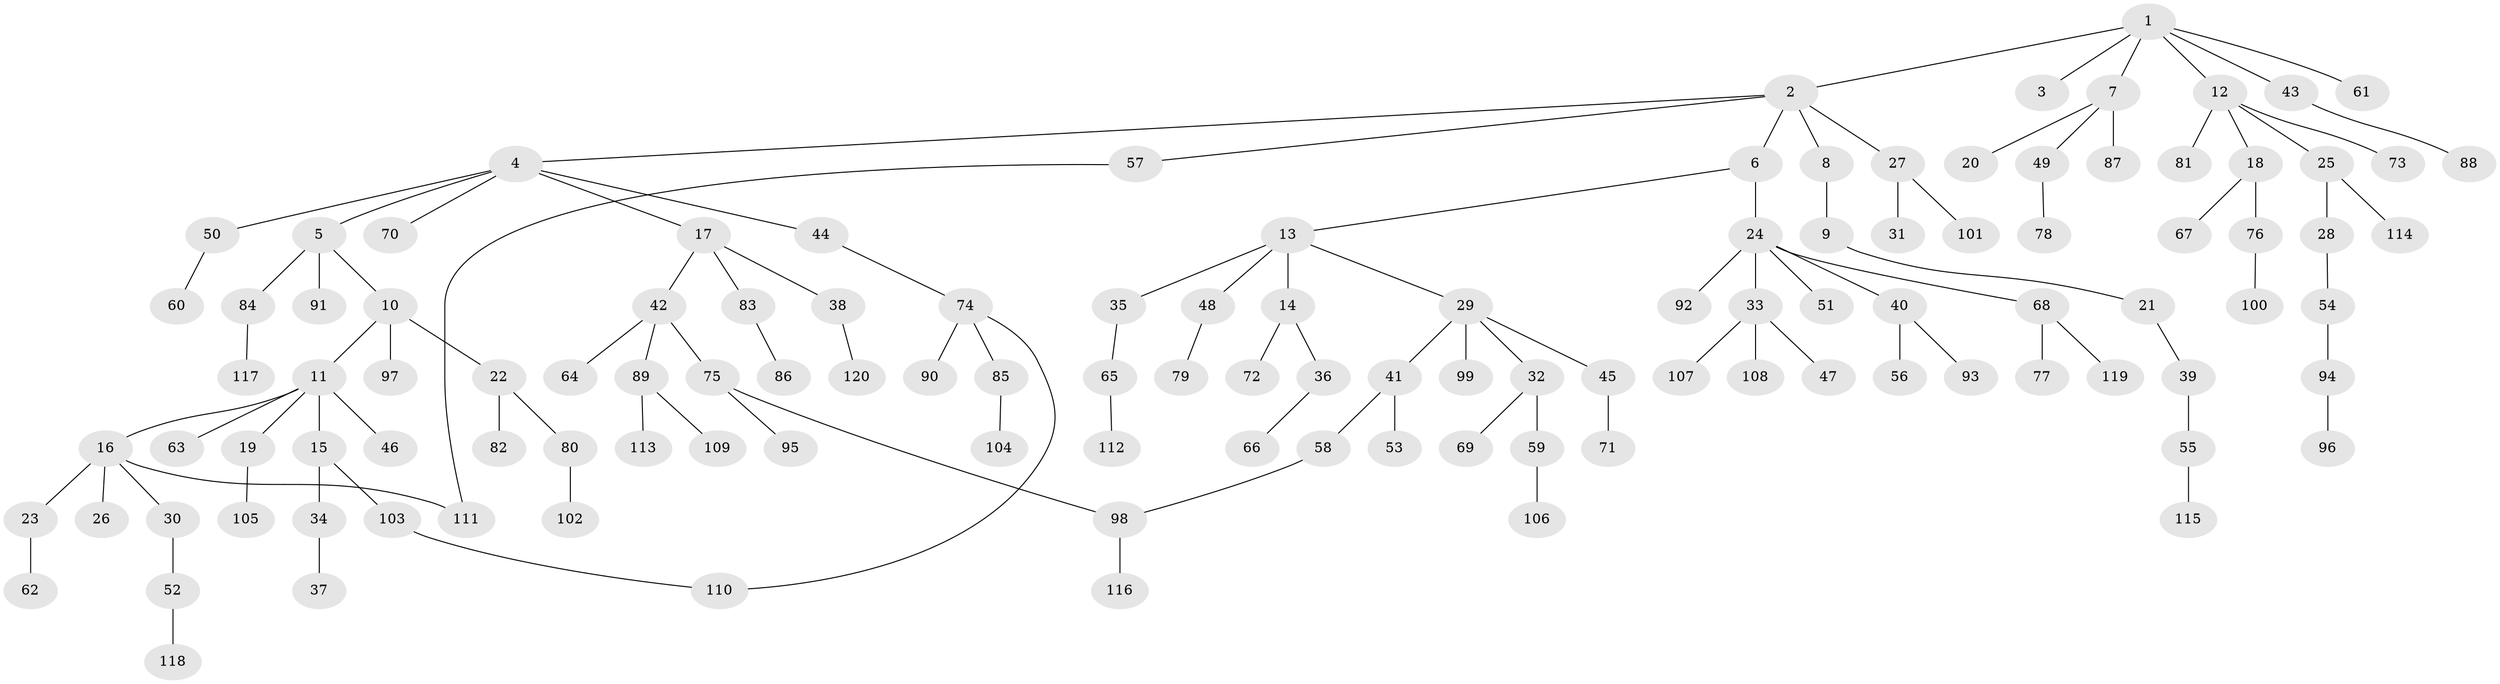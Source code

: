 // Generated by graph-tools (version 1.1) at 2025/13/03/09/25 04:13:30]
// undirected, 120 vertices, 122 edges
graph export_dot {
graph [start="1"]
  node [color=gray90,style=filled];
  1;
  2;
  3;
  4;
  5;
  6;
  7;
  8;
  9;
  10;
  11;
  12;
  13;
  14;
  15;
  16;
  17;
  18;
  19;
  20;
  21;
  22;
  23;
  24;
  25;
  26;
  27;
  28;
  29;
  30;
  31;
  32;
  33;
  34;
  35;
  36;
  37;
  38;
  39;
  40;
  41;
  42;
  43;
  44;
  45;
  46;
  47;
  48;
  49;
  50;
  51;
  52;
  53;
  54;
  55;
  56;
  57;
  58;
  59;
  60;
  61;
  62;
  63;
  64;
  65;
  66;
  67;
  68;
  69;
  70;
  71;
  72;
  73;
  74;
  75;
  76;
  77;
  78;
  79;
  80;
  81;
  82;
  83;
  84;
  85;
  86;
  87;
  88;
  89;
  90;
  91;
  92;
  93;
  94;
  95;
  96;
  97;
  98;
  99;
  100;
  101;
  102;
  103;
  104;
  105;
  106;
  107;
  108;
  109;
  110;
  111;
  112;
  113;
  114;
  115;
  116;
  117;
  118;
  119;
  120;
  1 -- 2;
  1 -- 3;
  1 -- 7;
  1 -- 12;
  1 -- 43;
  1 -- 61;
  2 -- 4;
  2 -- 6;
  2 -- 8;
  2 -- 27;
  2 -- 57;
  4 -- 5;
  4 -- 17;
  4 -- 44;
  4 -- 50;
  4 -- 70;
  5 -- 10;
  5 -- 84;
  5 -- 91;
  6 -- 13;
  6 -- 24;
  7 -- 20;
  7 -- 49;
  7 -- 87;
  8 -- 9;
  9 -- 21;
  10 -- 11;
  10 -- 22;
  10 -- 97;
  11 -- 15;
  11 -- 16;
  11 -- 19;
  11 -- 46;
  11 -- 63;
  12 -- 18;
  12 -- 25;
  12 -- 73;
  12 -- 81;
  13 -- 14;
  13 -- 29;
  13 -- 35;
  13 -- 48;
  14 -- 36;
  14 -- 72;
  15 -- 34;
  15 -- 103;
  16 -- 23;
  16 -- 26;
  16 -- 30;
  16 -- 111;
  17 -- 38;
  17 -- 42;
  17 -- 83;
  18 -- 67;
  18 -- 76;
  19 -- 105;
  21 -- 39;
  22 -- 80;
  22 -- 82;
  23 -- 62;
  24 -- 33;
  24 -- 40;
  24 -- 51;
  24 -- 68;
  24 -- 92;
  25 -- 28;
  25 -- 114;
  27 -- 31;
  27 -- 101;
  28 -- 54;
  29 -- 32;
  29 -- 41;
  29 -- 45;
  29 -- 99;
  30 -- 52;
  32 -- 59;
  32 -- 69;
  33 -- 47;
  33 -- 107;
  33 -- 108;
  34 -- 37;
  35 -- 65;
  36 -- 66;
  38 -- 120;
  39 -- 55;
  40 -- 56;
  40 -- 93;
  41 -- 53;
  41 -- 58;
  42 -- 64;
  42 -- 75;
  42 -- 89;
  43 -- 88;
  44 -- 74;
  45 -- 71;
  48 -- 79;
  49 -- 78;
  50 -- 60;
  52 -- 118;
  54 -- 94;
  55 -- 115;
  57 -- 111;
  58 -- 98;
  59 -- 106;
  65 -- 112;
  68 -- 77;
  68 -- 119;
  74 -- 85;
  74 -- 90;
  74 -- 110;
  75 -- 95;
  75 -- 98;
  76 -- 100;
  80 -- 102;
  83 -- 86;
  84 -- 117;
  85 -- 104;
  89 -- 109;
  89 -- 113;
  94 -- 96;
  98 -- 116;
  103 -- 110;
}
